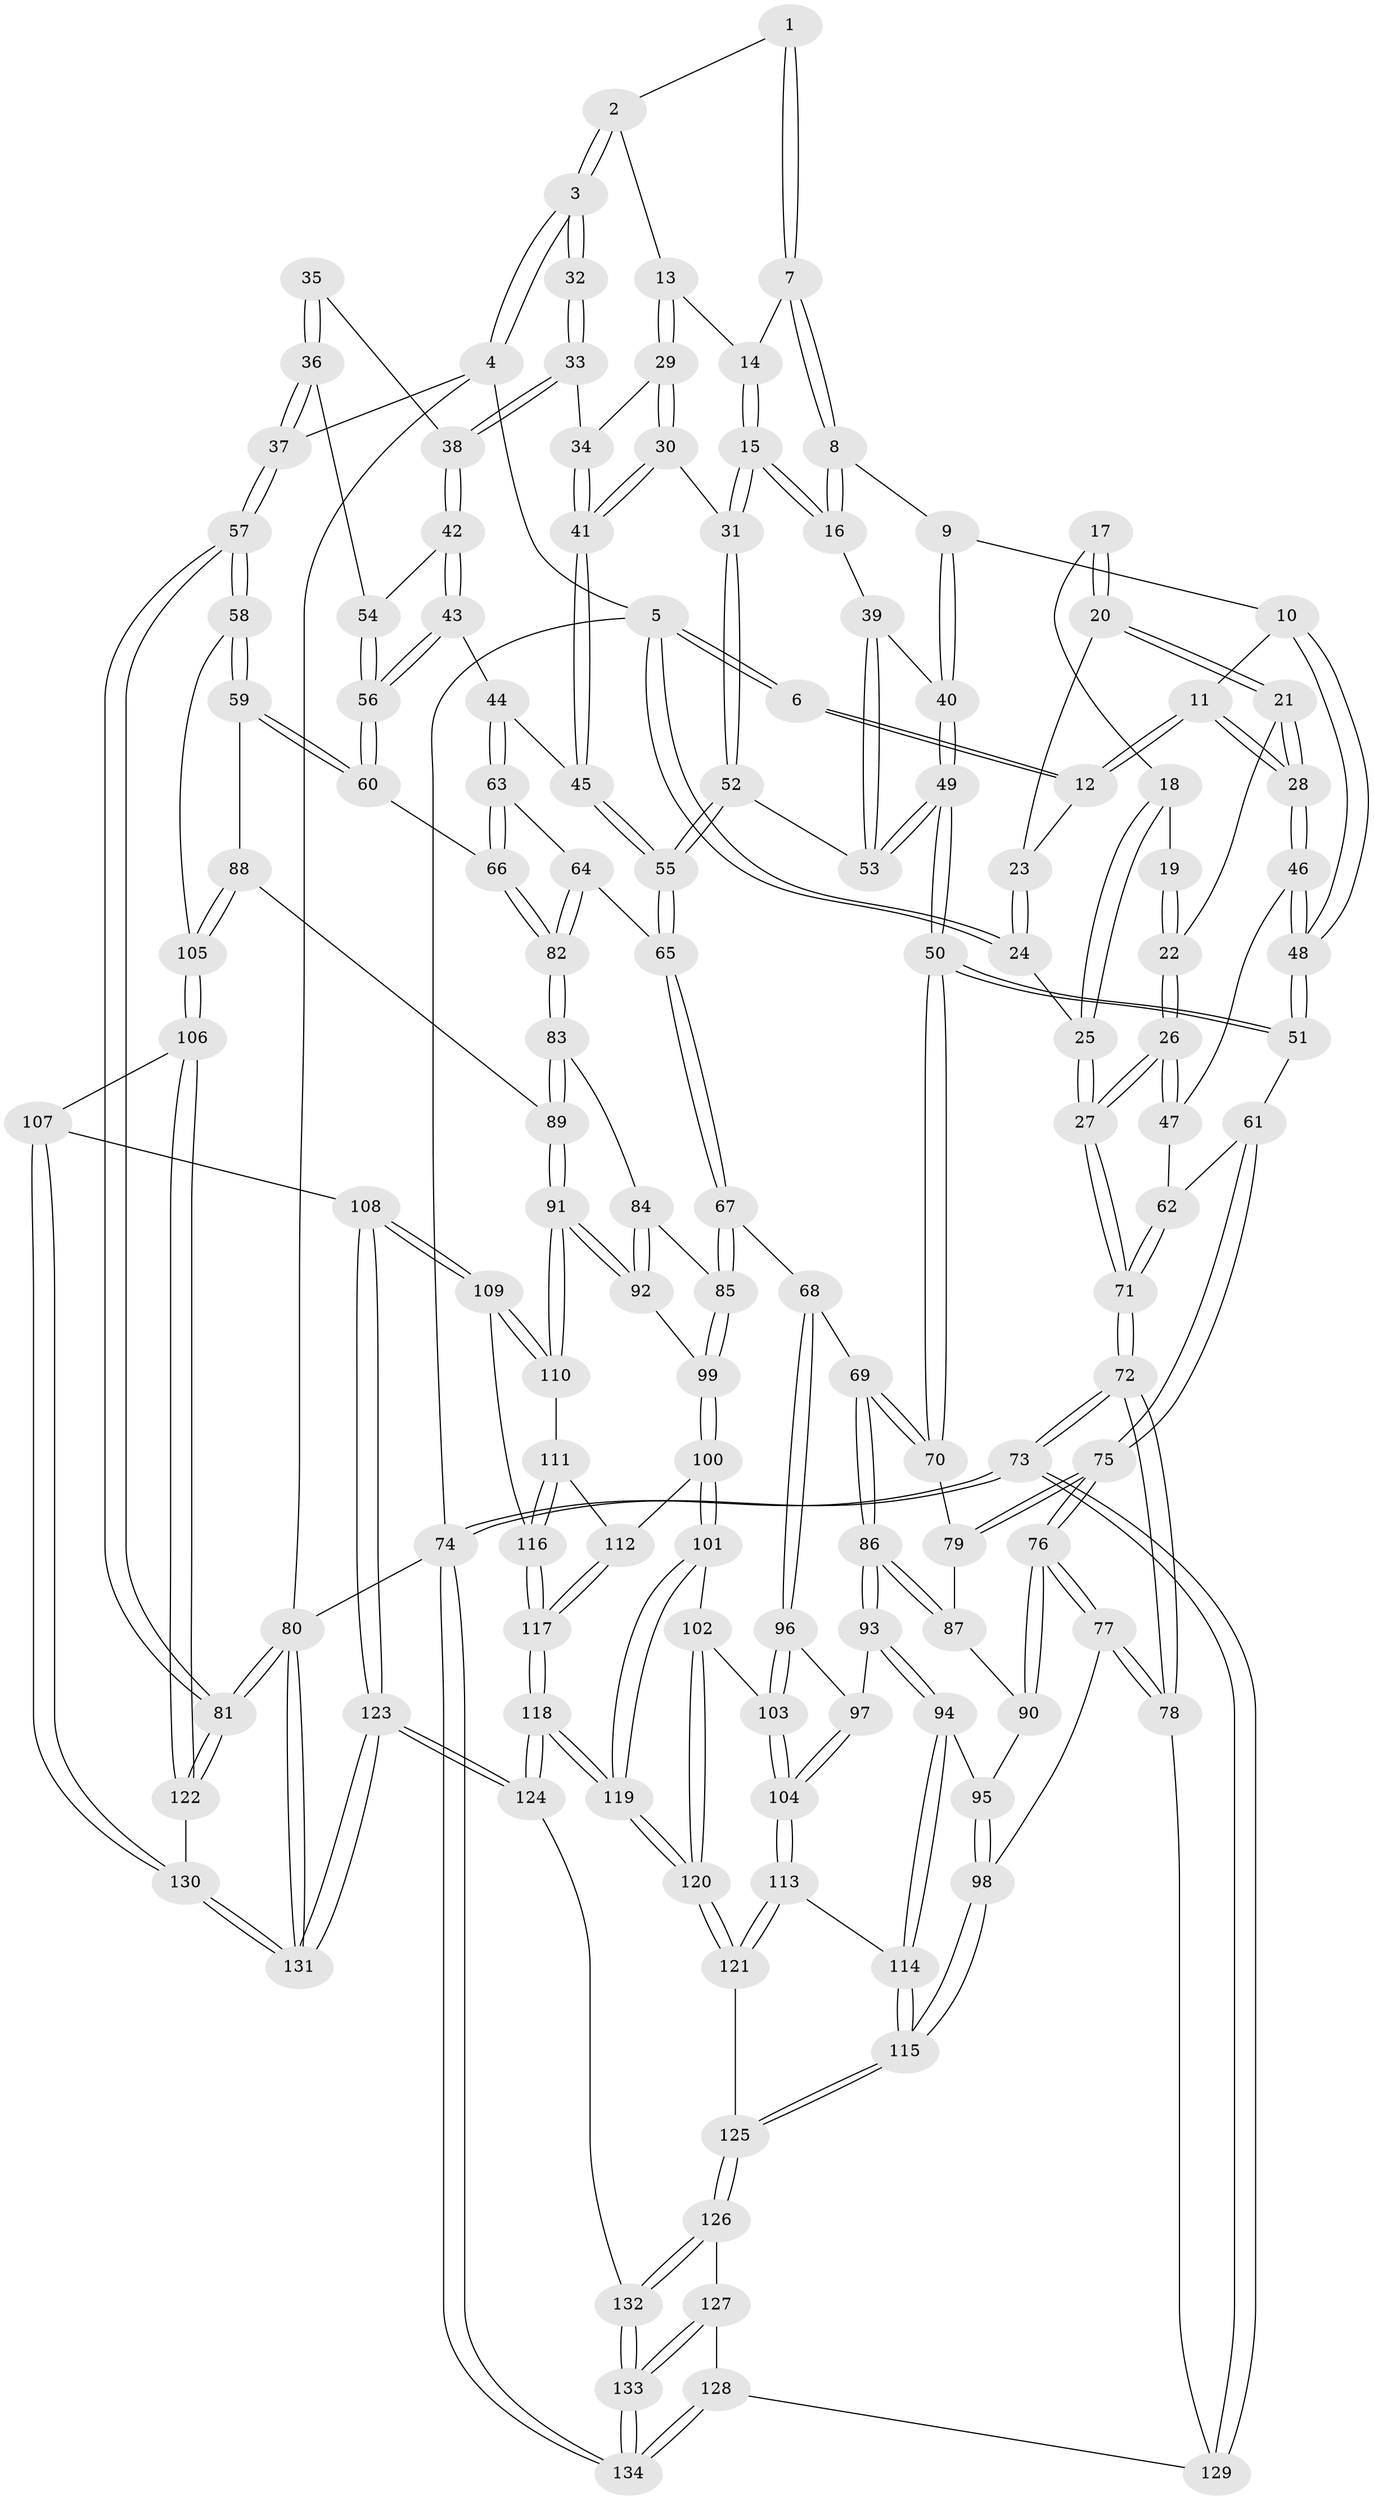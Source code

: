 // Generated by graph-tools (version 1.1) at 2025/03/03/09/25 03:03:18]
// undirected, 134 vertices, 332 edges
graph export_dot {
graph [start="1"]
  node [color=gray90,style=filled];
  1 [pos="+0.47707444444237496+0"];
  2 [pos="+0.8073068952080265+0"];
  3 [pos="+1+0"];
  4 [pos="+1+0"];
  5 [pos="+0+0"];
  6 [pos="+0.14625502997881012+0"];
  7 [pos="+0.4689070968420259+0"];
  8 [pos="+0.40048368271729723+0.09930056679959437"];
  9 [pos="+0.3903554307788394+0.1077521739693427"];
  10 [pos="+0.2793567361125871+0.1456492185797882"];
  11 [pos="+0.2574093357976639+0.13964169287370234"];
  12 [pos="+0.22446530778771012+0.11378173660096248"];
  13 [pos="+0.6840786647040544+0.1343511014244341"];
  14 [pos="+0.5763943445994982+0.0648551954122242"];
  15 [pos="+0.5597471778167313+0.2112496033514295"];
  16 [pos="+0.5216332365872282+0.199973877604693"];
  17 [pos="+0.09413446810678955+0.1745949370118093"];
  18 [pos="+0.054360789913063284+0.17298154660041268"];
  19 [pos="+0.0797207929054879+0.18889917911877413"];
  20 [pos="+0.11666278478247095+0.1724561162069608"];
  21 [pos="+0.11638024737609212+0.21951265503175457"];
  22 [pos="+0.11245129038932547+0.22011612637205774"];
  23 [pos="+0.13364888663639893+0.11528152021419259"];
  24 [pos="+0+0"];
  25 [pos="+0+0.03284508579240296"];
  26 [pos="+0+0.2998846320322605"];
  27 [pos="+0+0.3007229319006599"];
  28 [pos="+0.15399013945154635+0.2428539265771493"];
  29 [pos="+0.6852838890893358+0.13862763562603433"];
  30 [pos="+0.591390508272402+0.2119033502206561"];
  31 [pos="+0.5648343202628954+0.2144912900295833"];
  32 [pos="+0.8114668041963172+0.12659017668893788"];
  33 [pos="+0.7594378653603205+0.166207456677091"];
  34 [pos="+0.7296605265477297+0.16713682534767033"];
  35 [pos="+0.8724756381305213+0.2021056233939045"];
  36 [pos="+1+0.18959260546180842"];
  37 [pos="+1+0.027101864605563856"];
  38 [pos="+0.8170407720264042+0.23343038037543618"];
  39 [pos="+0.4881987784945254+0.2430038635856273"];
  40 [pos="+0.4087507689928408+0.2976502143117909"];
  41 [pos="+0.7025410680064086+0.32635215172155907"];
  42 [pos="+0.8197039624972983+0.27176648440059126"];
  43 [pos="+0.7125624619270235+0.3298142159362694"];
  44 [pos="+0.7062304667043617+0.33006664336696195"];
  45 [pos="+0.7032170434788119+0.32889472772689704"];
  46 [pos="+0.16323829571327078+0.3338584228109388"];
  47 [pos="+0.14230351307622105+0.34005256866639755"];
  48 [pos="+0.2853120881859265+0.37753498124211443"];
  49 [pos="+0.3865129052513886+0.39560179662387884"];
  50 [pos="+0.35712109552384114+0.42378177730729655"];
  51 [pos="+0.2946482016772006+0.38795943656606796"];
  52 [pos="+0.5448721744273538+0.34998726378844447"];
  53 [pos="+0.5024865994520376+0.3581439123655657"];
  54 [pos="+0.9005458311684328+0.3234295737373926"];
  55 [pos="+0.6128155452333156+0.3840822305705609"];
  56 [pos="+0.8814771391964606+0.4126206093167573"];
  57 [pos="+1+0.6034207380987365"];
  58 [pos="+1+0.580078702414123"];
  59 [pos="+0.949482725436797+0.5281346294365544"];
  60 [pos="+0.8980735387489753+0.49329353010969473"];
  61 [pos="+0.13860225356257713+0.4935932396373419"];
  62 [pos="+0.10532222930584989+0.4333487868390285"];
  63 [pos="+0.7092553547906333+0.3399190656535362"];
  64 [pos="+0.7118594680288044+0.5199685806723835"];
  65 [pos="+0.6151452572167044+0.47021743036950014"];
  66 [pos="+0.7961071208527924+0.511189783568896"];
  67 [pos="+0.4965061221389211+0.5653286430460224"];
  68 [pos="+0.45843825633474233+0.5538880864758491"];
  69 [pos="+0.42874662513870526+0.5328534019780724"];
  70 [pos="+0.361994398025699+0.44619019648502045"];
  71 [pos="+0+0.4442248046685757"];
  72 [pos="+0+0.6507686394790806"];
  73 [pos="+0+1"];
  74 [pos="+0+1"];
  75 [pos="+0.10328236160013826+0.5986905797972063"];
  76 [pos="+0.0698765621094264+0.6387276526788422"];
  77 [pos="+0.02463677036318402+0.6712968491214838"];
  78 [pos="+0+0.6743038018681031"];
  79 [pos="+0.28408743917467+0.5286606517558369"];
  80 [pos="+1+1"];
  81 [pos="+1+0.7831808264578526"];
  82 [pos="+0.7358333368715624+0.5383412671787763"];
  83 [pos="+0.7276126092538588+0.5633277307442726"];
  84 [pos="+0.6853098200435598+0.5835822415403228"];
  85 [pos="+0.511682499282021+0.5846960314618894"];
  86 [pos="+0.3187574806948343+0.6626320656468816"];
  87 [pos="+0.27142657295228484+0.613103979321141"];
  88 [pos="+0.7961138655614183+0.6801126146984573"];
  89 [pos="+0.7368032219538462+0.6103766259425657"];
  90 [pos="+0.22244063768977024+0.6413514282940899"];
  91 [pos="+0.6742137935760885+0.7027369766433299"];
  92 [pos="+0.6221014731870892+0.6636540050882128"];
  93 [pos="+0.3152995817119389+0.6896978769278991"];
  94 [pos="+0.30739536870138806+0.6970514541857745"];
  95 [pos="+0.25773579592529083+0.6735853351730945"];
  96 [pos="+0.4120654281867+0.6856215146664125"];
  97 [pos="+0.3387940956408604+0.6962064518985462"];
  98 [pos="+0.15511688484538297+0.7677205364893656"];
  99 [pos="+0.5439914509231728+0.6528922730903458"];
  100 [pos="+0.5349086846094537+0.7144984653628594"];
  101 [pos="+0.5286695350873704+0.7201658113241838"];
  102 [pos="+0.4523424238799952+0.7466927144062118"];
  103 [pos="+0.4285933249859854+0.7372527836671403"];
  104 [pos="+0.38926626226238487+0.7585981879758666"];
  105 [pos="+0.799814965531188+0.7103659602923451"];
  106 [pos="+0.7966094960692998+0.7605208289062066"];
  107 [pos="+0.7681185895590521+0.7803337269157947"];
  108 [pos="+0.7403034897661781+0.7905991327257602"];
  109 [pos="+0.7022765351255492+0.7604866812776429"];
  110 [pos="+0.6810862425309191+0.7260543103001832"];
  111 [pos="+0.5751965115548856+0.739334099025183"];
  112 [pos="+0.5453340303810145+0.7235741432258592"];
  113 [pos="+0.3615410980775619+0.7985210459023447"];
  114 [pos="+0.2919277747172868+0.7324311100737295"];
  115 [pos="+0.18843502557094105+0.7957681433129647"];
  116 [pos="+0.6117641673555372+0.7820556928845878"];
  117 [pos="+0.5832565852636307+0.8582091720956246"];
  118 [pos="+0.5517437169166199+1"];
  119 [pos="+0.4907034220578748+0.983558421335571"];
  120 [pos="+0.45889208793595754+0.9419892145010784"];
  121 [pos="+0.3630670744312497+0.8620191900503431"];
  122 [pos="+1+0.8024186246410198"];
  123 [pos="+0.5864552245664653+1"];
  124 [pos="+0.5702920968636424+1"];
  125 [pos="+0.21214941898101075+0.8583099942578475"];
  126 [pos="+0.20508438445583305+0.8816173392056024"];
  127 [pos="+0.16570728314413288+0.9108322975501268"];
  128 [pos="+0.09243898267906588+0.934642393150541"];
  129 [pos="+0.07123204827016646+0.9195548025825515"];
  130 [pos="+0.8566296094625867+0.9114373066616754"];
  131 [pos="+0.6527848385810278+1"];
  132 [pos="+0.36771389671953625+1"];
  133 [pos="+0.14125589336705976+1"];
  134 [pos="+0+1"];
  1 -- 2;
  1 -- 7;
  1 -- 7;
  2 -- 3;
  2 -- 3;
  2 -- 13;
  3 -- 4;
  3 -- 4;
  3 -- 32;
  3 -- 32;
  4 -- 5;
  4 -- 37;
  4 -- 80;
  5 -- 6;
  5 -- 6;
  5 -- 24;
  5 -- 24;
  5 -- 74;
  6 -- 12;
  6 -- 12;
  7 -- 8;
  7 -- 8;
  7 -- 14;
  8 -- 9;
  8 -- 16;
  8 -- 16;
  9 -- 10;
  9 -- 40;
  9 -- 40;
  10 -- 11;
  10 -- 48;
  10 -- 48;
  11 -- 12;
  11 -- 12;
  11 -- 28;
  11 -- 28;
  12 -- 23;
  13 -- 14;
  13 -- 29;
  13 -- 29;
  14 -- 15;
  14 -- 15;
  15 -- 16;
  15 -- 16;
  15 -- 31;
  15 -- 31;
  16 -- 39;
  17 -- 18;
  17 -- 20;
  17 -- 20;
  18 -- 19;
  18 -- 25;
  18 -- 25;
  19 -- 22;
  19 -- 22;
  20 -- 21;
  20 -- 21;
  20 -- 23;
  21 -- 22;
  21 -- 28;
  21 -- 28;
  22 -- 26;
  22 -- 26;
  23 -- 24;
  23 -- 24;
  24 -- 25;
  25 -- 27;
  25 -- 27;
  26 -- 27;
  26 -- 27;
  26 -- 47;
  26 -- 47;
  27 -- 71;
  27 -- 71;
  28 -- 46;
  28 -- 46;
  29 -- 30;
  29 -- 30;
  29 -- 34;
  30 -- 31;
  30 -- 41;
  30 -- 41;
  31 -- 52;
  31 -- 52;
  32 -- 33;
  32 -- 33;
  33 -- 34;
  33 -- 38;
  33 -- 38;
  34 -- 41;
  34 -- 41;
  35 -- 36;
  35 -- 36;
  35 -- 38;
  36 -- 37;
  36 -- 37;
  36 -- 54;
  37 -- 57;
  37 -- 57;
  38 -- 42;
  38 -- 42;
  39 -- 40;
  39 -- 53;
  39 -- 53;
  40 -- 49;
  40 -- 49;
  41 -- 45;
  41 -- 45;
  42 -- 43;
  42 -- 43;
  42 -- 54;
  43 -- 44;
  43 -- 56;
  43 -- 56;
  44 -- 45;
  44 -- 63;
  44 -- 63;
  45 -- 55;
  45 -- 55;
  46 -- 47;
  46 -- 48;
  46 -- 48;
  47 -- 62;
  48 -- 51;
  48 -- 51;
  49 -- 50;
  49 -- 50;
  49 -- 53;
  49 -- 53;
  50 -- 51;
  50 -- 51;
  50 -- 70;
  50 -- 70;
  51 -- 61;
  52 -- 53;
  52 -- 55;
  52 -- 55;
  54 -- 56;
  54 -- 56;
  55 -- 65;
  55 -- 65;
  56 -- 60;
  56 -- 60;
  57 -- 58;
  57 -- 58;
  57 -- 81;
  57 -- 81;
  58 -- 59;
  58 -- 59;
  58 -- 105;
  59 -- 60;
  59 -- 60;
  59 -- 88;
  60 -- 66;
  61 -- 62;
  61 -- 75;
  61 -- 75;
  62 -- 71;
  62 -- 71;
  63 -- 64;
  63 -- 66;
  63 -- 66;
  64 -- 65;
  64 -- 82;
  64 -- 82;
  65 -- 67;
  65 -- 67;
  66 -- 82;
  66 -- 82;
  67 -- 68;
  67 -- 85;
  67 -- 85;
  68 -- 69;
  68 -- 96;
  68 -- 96;
  69 -- 70;
  69 -- 70;
  69 -- 86;
  69 -- 86;
  70 -- 79;
  71 -- 72;
  71 -- 72;
  72 -- 73;
  72 -- 73;
  72 -- 78;
  72 -- 78;
  73 -- 74;
  73 -- 74;
  73 -- 129;
  73 -- 129;
  74 -- 134;
  74 -- 134;
  74 -- 80;
  75 -- 76;
  75 -- 76;
  75 -- 79;
  75 -- 79;
  76 -- 77;
  76 -- 77;
  76 -- 90;
  76 -- 90;
  77 -- 78;
  77 -- 78;
  77 -- 98;
  78 -- 129;
  79 -- 87;
  80 -- 81;
  80 -- 81;
  80 -- 131;
  80 -- 131;
  81 -- 122;
  81 -- 122;
  82 -- 83;
  82 -- 83;
  83 -- 84;
  83 -- 89;
  83 -- 89;
  84 -- 85;
  84 -- 92;
  84 -- 92;
  85 -- 99;
  85 -- 99;
  86 -- 87;
  86 -- 87;
  86 -- 93;
  86 -- 93;
  87 -- 90;
  88 -- 89;
  88 -- 105;
  88 -- 105;
  89 -- 91;
  89 -- 91;
  90 -- 95;
  91 -- 92;
  91 -- 92;
  91 -- 110;
  91 -- 110;
  92 -- 99;
  93 -- 94;
  93 -- 94;
  93 -- 97;
  94 -- 95;
  94 -- 114;
  94 -- 114;
  95 -- 98;
  95 -- 98;
  96 -- 97;
  96 -- 103;
  96 -- 103;
  97 -- 104;
  97 -- 104;
  98 -- 115;
  98 -- 115;
  99 -- 100;
  99 -- 100;
  100 -- 101;
  100 -- 101;
  100 -- 112;
  101 -- 102;
  101 -- 119;
  101 -- 119;
  102 -- 103;
  102 -- 120;
  102 -- 120;
  103 -- 104;
  103 -- 104;
  104 -- 113;
  104 -- 113;
  105 -- 106;
  105 -- 106;
  106 -- 107;
  106 -- 122;
  106 -- 122;
  107 -- 108;
  107 -- 130;
  107 -- 130;
  108 -- 109;
  108 -- 109;
  108 -- 123;
  108 -- 123;
  109 -- 110;
  109 -- 110;
  109 -- 116;
  110 -- 111;
  111 -- 112;
  111 -- 116;
  111 -- 116;
  112 -- 117;
  112 -- 117;
  113 -- 114;
  113 -- 121;
  113 -- 121;
  114 -- 115;
  114 -- 115;
  115 -- 125;
  115 -- 125;
  116 -- 117;
  116 -- 117;
  117 -- 118;
  117 -- 118;
  118 -- 119;
  118 -- 119;
  118 -- 124;
  118 -- 124;
  119 -- 120;
  119 -- 120;
  120 -- 121;
  120 -- 121;
  121 -- 125;
  122 -- 130;
  123 -- 124;
  123 -- 124;
  123 -- 131;
  123 -- 131;
  124 -- 132;
  125 -- 126;
  125 -- 126;
  126 -- 127;
  126 -- 132;
  126 -- 132;
  127 -- 128;
  127 -- 133;
  127 -- 133;
  128 -- 129;
  128 -- 134;
  128 -- 134;
  130 -- 131;
  130 -- 131;
  132 -- 133;
  132 -- 133;
  133 -- 134;
  133 -- 134;
}

